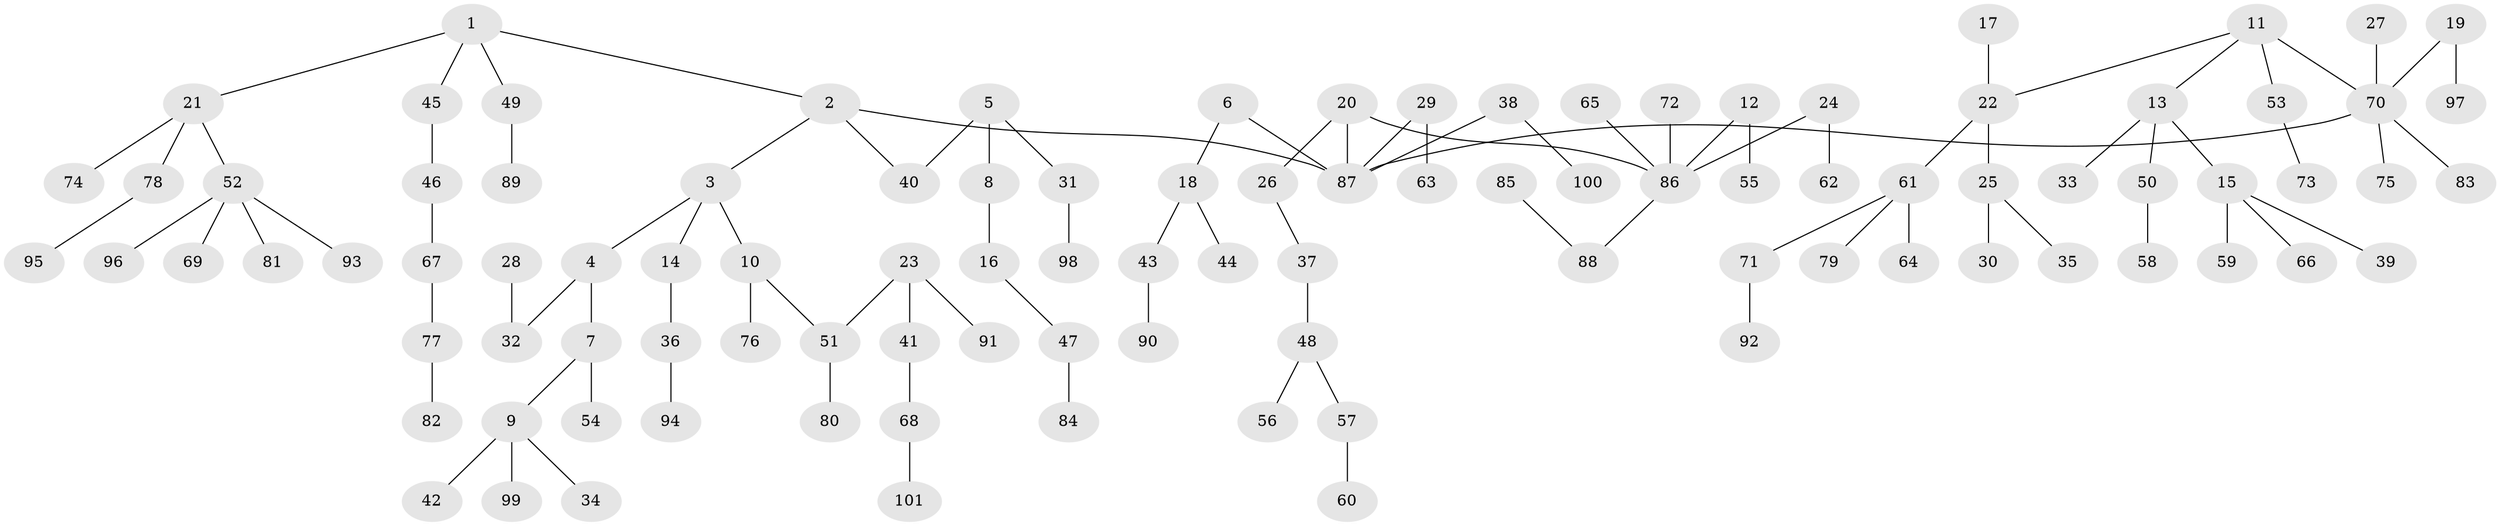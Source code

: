 // original degree distribution, {4: 0.08391608391608392, 7: 0.02097902097902098, 3: 0.14685314685314685, 2: 0.25874125874125875, 1: 0.4755244755244755, 5: 0.013986013986013986}
// Generated by graph-tools (version 1.1) at 2025/37/03/04/25 23:37:16]
// undirected, 101 vertices, 100 edges
graph export_dot {
  node [color=gray90,style=filled];
  1;
  2;
  3;
  4;
  5;
  6;
  7;
  8;
  9;
  10;
  11;
  12;
  13;
  14;
  15;
  16;
  17;
  18;
  19;
  20;
  21;
  22;
  23;
  24;
  25;
  26;
  27;
  28;
  29;
  30;
  31;
  32;
  33;
  34;
  35;
  36;
  37;
  38;
  39;
  40;
  41;
  42;
  43;
  44;
  45;
  46;
  47;
  48;
  49;
  50;
  51;
  52;
  53;
  54;
  55;
  56;
  57;
  58;
  59;
  60;
  61;
  62;
  63;
  64;
  65;
  66;
  67;
  68;
  69;
  70;
  71;
  72;
  73;
  74;
  75;
  76;
  77;
  78;
  79;
  80;
  81;
  82;
  83;
  84;
  85;
  86;
  87;
  88;
  89;
  90;
  91;
  92;
  93;
  94;
  95;
  96;
  97;
  98;
  99;
  100;
  101;
  1 -- 2 [weight=1.0];
  1 -- 21 [weight=1.0];
  1 -- 45 [weight=1.0];
  1 -- 49 [weight=1.0];
  2 -- 3 [weight=1.0];
  2 -- 40 [weight=1.0];
  2 -- 87 [weight=1.0];
  3 -- 4 [weight=1.0];
  3 -- 10 [weight=1.0];
  3 -- 14 [weight=1.0];
  4 -- 7 [weight=1.0];
  4 -- 32 [weight=1.0];
  5 -- 8 [weight=1.0];
  5 -- 31 [weight=1.0];
  5 -- 40 [weight=1.0];
  6 -- 18 [weight=1.0];
  6 -- 87 [weight=1.0];
  7 -- 9 [weight=1.0];
  7 -- 54 [weight=1.0];
  8 -- 16 [weight=1.0];
  9 -- 34 [weight=1.0];
  9 -- 42 [weight=1.0];
  9 -- 99 [weight=1.0];
  10 -- 51 [weight=1.0];
  10 -- 76 [weight=1.0];
  11 -- 13 [weight=1.0];
  11 -- 22 [weight=1.0];
  11 -- 53 [weight=1.0];
  11 -- 70 [weight=1.0];
  12 -- 55 [weight=1.0];
  12 -- 86 [weight=1.0];
  13 -- 15 [weight=1.0];
  13 -- 33 [weight=1.0];
  13 -- 50 [weight=1.0];
  14 -- 36 [weight=1.0];
  15 -- 39 [weight=1.0];
  15 -- 59 [weight=1.0];
  15 -- 66 [weight=1.0];
  16 -- 47 [weight=1.0];
  17 -- 22 [weight=1.0];
  18 -- 43 [weight=1.0];
  18 -- 44 [weight=1.0];
  19 -- 70 [weight=1.0];
  19 -- 97 [weight=1.0];
  20 -- 26 [weight=1.0];
  20 -- 86 [weight=1.0];
  20 -- 87 [weight=1.0];
  21 -- 52 [weight=1.0];
  21 -- 74 [weight=1.0];
  21 -- 78 [weight=1.0];
  22 -- 25 [weight=1.0];
  22 -- 61 [weight=1.0];
  23 -- 41 [weight=1.0];
  23 -- 51 [weight=1.0];
  23 -- 91 [weight=1.0];
  24 -- 62 [weight=1.0];
  24 -- 86 [weight=1.0];
  25 -- 30 [weight=1.0];
  25 -- 35 [weight=1.0];
  26 -- 37 [weight=1.0];
  27 -- 70 [weight=1.0];
  28 -- 32 [weight=1.0];
  29 -- 63 [weight=1.0];
  29 -- 87 [weight=1.0];
  31 -- 98 [weight=1.0];
  36 -- 94 [weight=1.0];
  37 -- 48 [weight=1.0];
  38 -- 87 [weight=1.0];
  38 -- 100 [weight=1.0];
  41 -- 68 [weight=1.0];
  43 -- 90 [weight=1.0];
  45 -- 46 [weight=1.0];
  46 -- 67 [weight=1.0];
  47 -- 84 [weight=1.0];
  48 -- 56 [weight=1.0];
  48 -- 57 [weight=1.0];
  49 -- 89 [weight=1.0];
  50 -- 58 [weight=1.0];
  51 -- 80 [weight=1.0];
  52 -- 69 [weight=1.0];
  52 -- 81 [weight=1.0];
  52 -- 93 [weight=1.0];
  52 -- 96 [weight=1.0];
  53 -- 73 [weight=1.0];
  57 -- 60 [weight=1.0];
  61 -- 64 [weight=1.0];
  61 -- 71 [weight=1.0];
  61 -- 79 [weight=1.0];
  65 -- 86 [weight=1.0];
  67 -- 77 [weight=1.0];
  68 -- 101 [weight=1.0];
  70 -- 75 [weight=1.0];
  70 -- 83 [weight=1.0];
  70 -- 87 [weight=1.0];
  71 -- 92 [weight=1.0];
  72 -- 86 [weight=1.0];
  77 -- 82 [weight=1.0];
  78 -- 95 [weight=1.0];
  85 -- 88 [weight=1.0];
  86 -- 88 [weight=1.0];
}
